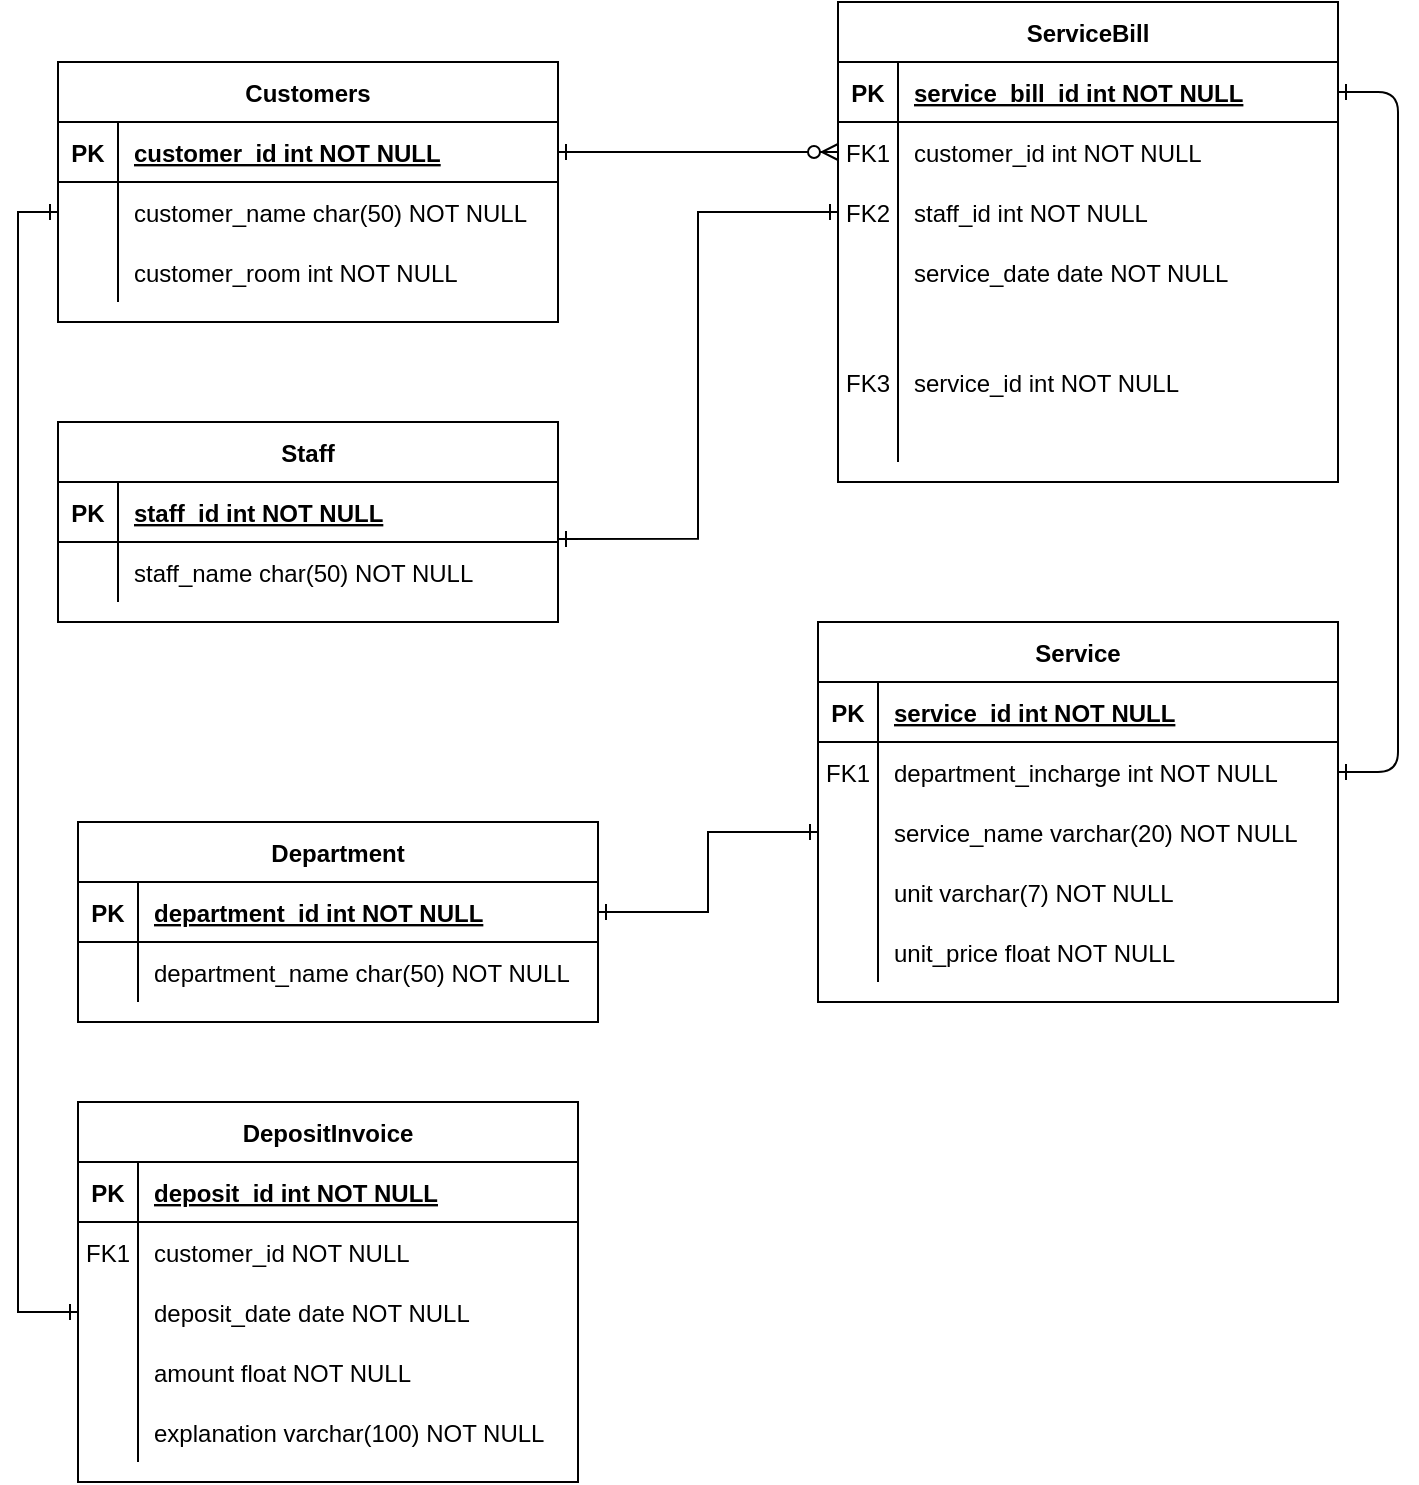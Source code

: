 <mxfile version="14.6.1" type="github">
  <diagram id="R2lEEEUBdFMjLlhIrx00" name="Page-1">
    <mxGraphModel dx="1108" dy="402" grid="1" gridSize="10" guides="1" tooltips="1" connect="1" arrows="1" fold="1" page="1" pageScale="1" pageWidth="850" pageHeight="1100" math="0" shadow="0" extFonts="Permanent Marker^https://fonts.googleapis.com/css?family=Permanent+Marker">
      <root>
        <mxCell id="0" />
        <mxCell id="1" parent="0" />
        <mxCell id="C-vyLk0tnHw3VtMMgP7b-1" value="" style="edgeStyle=entityRelationEdgeStyle;endArrow=ERzeroToMany;startArrow=ERone;endFill=1;startFill=0;" parent="1" source="C-vyLk0tnHw3VtMMgP7b-24" target="C-vyLk0tnHw3VtMMgP7b-6" edge="1">
          <mxGeometry width="100" height="100" relative="1" as="geometry">
            <mxPoint x="340" y="720" as="sourcePoint" />
            <mxPoint x="440" y="620" as="targetPoint" />
          </mxGeometry>
        </mxCell>
        <mxCell id="C-vyLk0tnHw3VtMMgP7b-12" value="" style="edgeStyle=entityRelationEdgeStyle;endArrow=ERone;startArrow=ERone;endFill=0;startFill=0;" parent="1" source="C-vyLk0tnHw3VtMMgP7b-3" target="C-vyLk0tnHw3VtMMgP7b-17" edge="1">
          <mxGeometry width="100" height="100" relative="1" as="geometry">
            <mxPoint x="400" y="180" as="sourcePoint" />
            <mxPoint x="460" y="205" as="targetPoint" />
          </mxGeometry>
        </mxCell>
        <mxCell id="C-vyLk0tnHw3VtMMgP7b-2" value="ServiceBill" style="shape=table;startSize=30;container=1;collapsible=1;childLayout=tableLayout;fixedRows=1;rowLines=0;fontStyle=1;align=center;resizeLast=1;" parent="1" vertex="1">
          <mxGeometry x="510" y="90" width="250" height="240" as="geometry" />
        </mxCell>
        <mxCell id="C-vyLk0tnHw3VtMMgP7b-3" value="" style="shape=partialRectangle;collapsible=0;dropTarget=0;pointerEvents=0;fillColor=none;points=[[0,0.5],[1,0.5]];portConstraint=eastwest;top=0;left=0;right=0;bottom=1;" parent="C-vyLk0tnHw3VtMMgP7b-2" vertex="1">
          <mxGeometry y="30" width="250" height="30" as="geometry" />
        </mxCell>
        <mxCell id="C-vyLk0tnHw3VtMMgP7b-4" value="PK" style="shape=partialRectangle;overflow=hidden;connectable=0;fillColor=none;top=0;left=0;bottom=0;right=0;fontStyle=1;" parent="C-vyLk0tnHw3VtMMgP7b-3" vertex="1">
          <mxGeometry width="30" height="30" as="geometry" />
        </mxCell>
        <mxCell id="C-vyLk0tnHw3VtMMgP7b-5" value="service_bill_id int NOT NULL " style="shape=partialRectangle;overflow=hidden;connectable=0;fillColor=none;top=0;left=0;bottom=0;right=0;align=left;spacingLeft=6;fontStyle=5;" parent="C-vyLk0tnHw3VtMMgP7b-3" vertex="1">
          <mxGeometry x="30" width="220" height="30" as="geometry" />
        </mxCell>
        <mxCell id="C-vyLk0tnHw3VtMMgP7b-6" value="" style="shape=partialRectangle;collapsible=0;dropTarget=0;pointerEvents=0;fillColor=none;points=[[0,0.5],[1,0.5]];portConstraint=eastwest;top=0;left=0;right=0;bottom=0;" parent="C-vyLk0tnHw3VtMMgP7b-2" vertex="1">
          <mxGeometry y="60" width="250" height="30" as="geometry" />
        </mxCell>
        <mxCell id="C-vyLk0tnHw3VtMMgP7b-7" value="FK1" style="shape=partialRectangle;overflow=hidden;connectable=0;fillColor=none;top=0;left=0;bottom=0;right=0;" parent="C-vyLk0tnHw3VtMMgP7b-6" vertex="1">
          <mxGeometry width="30" height="30" as="geometry" />
        </mxCell>
        <mxCell id="C-vyLk0tnHw3VtMMgP7b-8" value="customer_id int NOT NULL" style="shape=partialRectangle;overflow=hidden;connectable=0;fillColor=none;top=0;left=0;bottom=0;right=0;align=left;spacingLeft=6;" parent="C-vyLk0tnHw3VtMMgP7b-6" vertex="1">
          <mxGeometry x="30" width="220" height="30" as="geometry" />
        </mxCell>
        <mxCell id="3VsKUPw2C42cCpVu3yYq-6" value="" style="shape=partialRectangle;collapsible=0;dropTarget=0;pointerEvents=0;fillColor=none;points=[[0,0.5],[1,0.5]];portConstraint=eastwest;top=0;left=0;right=0;bottom=0;" parent="C-vyLk0tnHw3VtMMgP7b-2" vertex="1">
          <mxGeometry y="90" width="250" height="30" as="geometry" />
        </mxCell>
        <mxCell id="3VsKUPw2C42cCpVu3yYq-7" value="FK2" style="shape=partialRectangle;overflow=hidden;connectable=0;fillColor=none;top=0;left=0;bottom=0;right=0;" parent="3VsKUPw2C42cCpVu3yYq-6" vertex="1">
          <mxGeometry width="30" height="30" as="geometry" />
        </mxCell>
        <mxCell id="3VsKUPw2C42cCpVu3yYq-8" value="staff_id int NOT NULL" style="shape=partialRectangle;overflow=hidden;connectable=0;fillColor=none;top=0;left=0;bottom=0;right=0;align=left;spacingLeft=6;" parent="3VsKUPw2C42cCpVu3yYq-6" vertex="1">
          <mxGeometry x="30" width="220" height="30" as="geometry" />
        </mxCell>
        <mxCell id="C-vyLk0tnHw3VtMMgP7b-9" value="" style="shape=partialRectangle;collapsible=0;dropTarget=0;pointerEvents=0;fillColor=none;points=[[0,0.5],[1,0.5]];portConstraint=eastwest;top=0;left=0;right=0;bottom=0;" parent="C-vyLk0tnHw3VtMMgP7b-2" vertex="1">
          <mxGeometry y="120" width="250" height="30" as="geometry" />
        </mxCell>
        <mxCell id="C-vyLk0tnHw3VtMMgP7b-10" value="" style="shape=partialRectangle;overflow=hidden;connectable=0;fillColor=none;top=0;left=0;bottom=0;right=0;" parent="C-vyLk0tnHw3VtMMgP7b-9" vertex="1">
          <mxGeometry width="30" height="30" as="geometry" />
        </mxCell>
        <mxCell id="C-vyLk0tnHw3VtMMgP7b-11" value="service_date date NOT NULL" style="shape=partialRectangle;overflow=hidden;connectable=0;fillColor=none;top=0;left=0;bottom=0;right=0;align=left;spacingLeft=6;" parent="C-vyLk0tnHw3VtMMgP7b-9" vertex="1">
          <mxGeometry x="30" width="220" height="30" as="geometry" />
        </mxCell>
        <mxCell id="3VsKUPw2C42cCpVu3yYq-26" value="" style="shape=partialRectangle;collapsible=0;dropTarget=0;pointerEvents=0;fillColor=none;points=[[0,0.5],[1,0.5]];portConstraint=eastwest;top=0;left=0;right=0;bottom=0;" parent="C-vyLk0tnHw3VtMMgP7b-2" vertex="1">
          <mxGeometry y="150" width="250" height="80" as="geometry" />
        </mxCell>
        <mxCell id="3VsKUPw2C42cCpVu3yYq-27" value="FK3" style="shape=partialRectangle;overflow=hidden;connectable=0;fillColor=none;top=0;left=0;bottom=0;right=0;" parent="3VsKUPw2C42cCpVu3yYq-26" vertex="1">
          <mxGeometry width="30" height="80" as="geometry" />
        </mxCell>
        <mxCell id="3VsKUPw2C42cCpVu3yYq-28" value="service_id int NOT NULL" style="shape=partialRectangle;overflow=hidden;connectable=0;fillColor=none;top=0;left=0;bottom=0;right=0;align=left;spacingLeft=6;" parent="3VsKUPw2C42cCpVu3yYq-26" vertex="1">
          <mxGeometry x="30" width="220" height="80" as="geometry" />
        </mxCell>
        <mxCell id="C-vyLk0tnHw3VtMMgP7b-13" value="Service" style="shape=table;startSize=30;container=1;collapsible=1;childLayout=tableLayout;fixedRows=1;rowLines=0;fontStyle=1;align=center;resizeLast=1;" parent="1" vertex="1">
          <mxGeometry x="500" y="400" width="260" height="190" as="geometry" />
        </mxCell>
        <mxCell id="C-vyLk0tnHw3VtMMgP7b-14" value="" style="shape=partialRectangle;collapsible=0;dropTarget=0;pointerEvents=0;fillColor=none;points=[[0,0.5],[1,0.5]];portConstraint=eastwest;top=0;left=0;right=0;bottom=1;" parent="C-vyLk0tnHw3VtMMgP7b-13" vertex="1">
          <mxGeometry y="30" width="260" height="30" as="geometry" />
        </mxCell>
        <mxCell id="C-vyLk0tnHw3VtMMgP7b-15" value="PK" style="shape=partialRectangle;overflow=hidden;connectable=0;fillColor=none;top=0;left=0;bottom=0;right=0;fontStyle=1;" parent="C-vyLk0tnHw3VtMMgP7b-14" vertex="1">
          <mxGeometry width="30" height="30" as="geometry" />
        </mxCell>
        <mxCell id="C-vyLk0tnHw3VtMMgP7b-16" value="service_id int NOT NULL " style="shape=partialRectangle;overflow=hidden;connectable=0;fillColor=none;top=0;left=0;bottom=0;right=0;align=left;spacingLeft=6;fontStyle=5;" parent="C-vyLk0tnHw3VtMMgP7b-14" vertex="1">
          <mxGeometry x="30" width="230" height="30" as="geometry" />
        </mxCell>
        <mxCell id="C-vyLk0tnHw3VtMMgP7b-17" value="" style="shape=partialRectangle;collapsible=0;dropTarget=0;pointerEvents=0;fillColor=none;points=[[0,0.5],[1,0.5]];portConstraint=eastwest;top=0;left=0;right=0;bottom=0;" parent="C-vyLk0tnHw3VtMMgP7b-13" vertex="1">
          <mxGeometry y="60" width="260" height="30" as="geometry" />
        </mxCell>
        <mxCell id="C-vyLk0tnHw3VtMMgP7b-18" value="FK1" style="shape=partialRectangle;overflow=hidden;connectable=0;fillColor=none;top=0;left=0;bottom=0;right=0;" parent="C-vyLk0tnHw3VtMMgP7b-17" vertex="1">
          <mxGeometry width="30" height="30" as="geometry" />
        </mxCell>
        <mxCell id="C-vyLk0tnHw3VtMMgP7b-19" value="department_incharge int NOT NULL" style="shape=partialRectangle;overflow=hidden;connectable=0;fillColor=none;top=0;left=0;bottom=0;right=0;align=left;spacingLeft=6;" parent="C-vyLk0tnHw3VtMMgP7b-17" vertex="1">
          <mxGeometry x="30" width="230" height="30" as="geometry" />
        </mxCell>
        <mxCell id="3VsKUPw2C42cCpVu3yYq-75" value="" style="shape=partialRectangle;collapsible=0;dropTarget=0;pointerEvents=0;fillColor=none;points=[[0,0.5],[1,0.5]];portConstraint=eastwest;top=0;left=0;right=0;bottom=0;" parent="C-vyLk0tnHw3VtMMgP7b-13" vertex="1">
          <mxGeometry y="90" width="260" height="30" as="geometry" />
        </mxCell>
        <mxCell id="3VsKUPw2C42cCpVu3yYq-76" value="" style="shape=partialRectangle;overflow=hidden;connectable=0;fillColor=none;top=0;left=0;bottom=0;right=0;" parent="3VsKUPw2C42cCpVu3yYq-75" vertex="1">
          <mxGeometry width="30" height="30" as="geometry" />
        </mxCell>
        <mxCell id="3VsKUPw2C42cCpVu3yYq-77" value="service_name varchar(20) NOT NULL" style="shape=partialRectangle;overflow=hidden;connectable=0;fillColor=none;top=0;left=0;bottom=0;right=0;align=left;spacingLeft=6;" parent="3VsKUPw2C42cCpVu3yYq-75" vertex="1">
          <mxGeometry x="30" width="230" height="30" as="geometry" />
        </mxCell>
        <mxCell id="3VsKUPw2C42cCpVu3yYq-29" value="" style="shape=partialRectangle;collapsible=0;dropTarget=0;pointerEvents=0;fillColor=none;points=[[0,0.5],[1,0.5]];portConstraint=eastwest;top=0;left=0;right=0;bottom=0;" parent="C-vyLk0tnHw3VtMMgP7b-13" vertex="1">
          <mxGeometry y="120" width="260" height="30" as="geometry" />
        </mxCell>
        <mxCell id="3VsKUPw2C42cCpVu3yYq-30" value="" style="shape=partialRectangle;overflow=hidden;connectable=0;fillColor=none;top=0;left=0;bottom=0;right=0;" parent="3VsKUPw2C42cCpVu3yYq-29" vertex="1">
          <mxGeometry width="30" height="30" as="geometry" />
        </mxCell>
        <mxCell id="3VsKUPw2C42cCpVu3yYq-31" value="unit varchar(7) NOT NULL" style="shape=partialRectangle;overflow=hidden;connectable=0;fillColor=none;top=0;left=0;bottom=0;right=0;align=left;spacingLeft=6;" parent="3VsKUPw2C42cCpVu3yYq-29" vertex="1">
          <mxGeometry x="30" width="230" height="30" as="geometry" />
        </mxCell>
        <mxCell id="3VsKUPw2C42cCpVu3yYq-32" value="" style="shape=partialRectangle;collapsible=0;dropTarget=0;pointerEvents=0;fillColor=none;points=[[0,0.5],[1,0.5]];portConstraint=eastwest;top=0;left=0;right=0;bottom=0;" parent="C-vyLk0tnHw3VtMMgP7b-13" vertex="1">
          <mxGeometry y="150" width="260" height="30" as="geometry" />
        </mxCell>
        <mxCell id="3VsKUPw2C42cCpVu3yYq-33" value="" style="shape=partialRectangle;overflow=hidden;connectable=0;fillColor=none;top=0;left=0;bottom=0;right=0;" parent="3VsKUPw2C42cCpVu3yYq-32" vertex="1">
          <mxGeometry width="30" height="30" as="geometry" />
        </mxCell>
        <mxCell id="3VsKUPw2C42cCpVu3yYq-34" value="unit_price float NOT NULL" style="shape=partialRectangle;overflow=hidden;connectable=0;fillColor=none;top=0;left=0;bottom=0;right=0;align=left;spacingLeft=6;" parent="3VsKUPw2C42cCpVu3yYq-32" vertex="1">
          <mxGeometry x="30" width="230" height="30" as="geometry" />
        </mxCell>
        <mxCell id="C-vyLk0tnHw3VtMMgP7b-23" value="Customers" style="shape=table;startSize=30;container=1;collapsible=1;childLayout=tableLayout;fixedRows=1;rowLines=0;fontStyle=1;align=center;resizeLast=1;" parent="1" vertex="1">
          <mxGeometry x="120" y="120" width="250" height="130" as="geometry" />
        </mxCell>
        <mxCell id="C-vyLk0tnHw3VtMMgP7b-24" value="" style="shape=partialRectangle;collapsible=0;dropTarget=0;pointerEvents=0;fillColor=none;points=[[0,0.5],[1,0.5]];portConstraint=eastwest;top=0;left=0;right=0;bottom=1;" parent="C-vyLk0tnHw3VtMMgP7b-23" vertex="1">
          <mxGeometry y="30" width="250" height="30" as="geometry" />
        </mxCell>
        <mxCell id="C-vyLk0tnHw3VtMMgP7b-25" value="PK" style="shape=partialRectangle;overflow=hidden;connectable=0;fillColor=none;top=0;left=0;bottom=0;right=0;fontStyle=1;" parent="C-vyLk0tnHw3VtMMgP7b-24" vertex="1">
          <mxGeometry width="30" height="30" as="geometry" />
        </mxCell>
        <mxCell id="C-vyLk0tnHw3VtMMgP7b-26" value="customer_id int NOT NULL " style="shape=partialRectangle;overflow=hidden;connectable=0;fillColor=none;top=0;left=0;bottom=0;right=0;align=left;spacingLeft=6;fontStyle=5;" parent="C-vyLk0tnHw3VtMMgP7b-24" vertex="1">
          <mxGeometry x="30" width="220" height="30" as="geometry" />
        </mxCell>
        <mxCell id="C-vyLk0tnHw3VtMMgP7b-27" value="" style="shape=partialRectangle;collapsible=0;dropTarget=0;pointerEvents=0;fillColor=none;points=[[0,0.5],[1,0.5]];portConstraint=eastwest;top=0;left=0;right=0;bottom=0;" parent="C-vyLk0tnHw3VtMMgP7b-23" vertex="1">
          <mxGeometry y="60" width="250" height="30" as="geometry" />
        </mxCell>
        <mxCell id="C-vyLk0tnHw3VtMMgP7b-28" value="" style="shape=partialRectangle;overflow=hidden;connectable=0;fillColor=none;top=0;left=0;bottom=0;right=0;" parent="C-vyLk0tnHw3VtMMgP7b-27" vertex="1">
          <mxGeometry width="30" height="30" as="geometry" />
        </mxCell>
        <mxCell id="C-vyLk0tnHw3VtMMgP7b-29" value="customer_name char(50) NOT NULL" style="shape=partialRectangle;overflow=hidden;connectable=0;fillColor=none;top=0;left=0;bottom=0;right=0;align=left;spacingLeft=6;" parent="C-vyLk0tnHw3VtMMgP7b-27" vertex="1">
          <mxGeometry x="30" width="220" height="30" as="geometry" />
        </mxCell>
        <mxCell id="3VsKUPw2C42cCpVu3yYq-3" value="" style="shape=partialRectangle;collapsible=0;dropTarget=0;pointerEvents=0;fillColor=none;points=[[0,0.5],[1,0.5]];portConstraint=eastwest;top=0;left=0;right=0;bottom=0;" parent="C-vyLk0tnHw3VtMMgP7b-23" vertex="1">
          <mxGeometry y="90" width="250" height="30" as="geometry" />
        </mxCell>
        <mxCell id="3VsKUPw2C42cCpVu3yYq-4" value="" style="shape=partialRectangle;overflow=hidden;connectable=0;fillColor=none;top=0;left=0;bottom=0;right=0;" parent="3VsKUPw2C42cCpVu3yYq-3" vertex="1">
          <mxGeometry width="30" height="30" as="geometry" />
        </mxCell>
        <mxCell id="3VsKUPw2C42cCpVu3yYq-5" value="customer_room int NOT NULL" style="shape=partialRectangle;overflow=hidden;connectable=0;fillColor=none;top=0;left=0;bottom=0;right=0;align=left;spacingLeft=6;" parent="3VsKUPw2C42cCpVu3yYq-3" vertex="1">
          <mxGeometry x="30" width="220" height="30" as="geometry" />
        </mxCell>
        <mxCell id="3VsKUPw2C42cCpVu3yYq-9" value="Staff" style="shape=table;startSize=30;container=1;collapsible=1;childLayout=tableLayout;fixedRows=1;rowLines=0;fontStyle=1;align=center;resizeLast=1;" parent="1" vertex="1">
          <mxGeometry x="120" y="300" width="250" height="100" as="geometry" />
        </mxCell>
        <mxCell id="3VsKUPw2C42cCpVu3yYq-10" value="" style="shape=partialRectangle;collapsible=0;dropTarget=0;pointerEvents=0;fillColor=none;points=[[0,0.5],[1,0.5]];portConstraint=eastwest;top=0;left=0;right=0;bottom=1;" parent="3VsKUPw2C42cCpVu3yYq-9" vertex="1">
          <mxGeometry y="30" width="250" height="30" as="geometry" />
        </mxCell>
        <mxCell id="3VsKUPw2C42cCpVu3yYq-11" value="PK" style="shape=partialRectangle;overflow=hidden;connectable=0;fillColor=none;top=0;left=0;bottom=0;right=0;fontStyle=1;" parent="3VsKUPw2C42cCpVu3yYq-10" vertex="1">
          <mxGeometry width="30" height="30" as="geometry" />
        </mxCell>
        <mxCell id="3VsKUPw2C42cCpVu3yYq-12" value="staff_id int NOT NULL " style="shape=partialRectangle;overflow=hidden;connectable=0;fillColor=none;top=0;left=0;bottom=0;right=0;align=left;spacingLeft=6;fontStyle=5;" parent="3VsKUPw2C42cCpVu3yYq-10" vertex="1">
          <mxGeometry x="30" width="220" height="30" as="geometry" />
        </mxCell>
        <mxCell id="3VsKUPw2C42cCpVu3yYq-13" value="" style="shape=partialRectangle;collapsible=0;dropTarget=0;pointerEvents=0;fillColor=none;points=[[0,0.5],[1,0.5]];portConstraint=eastwest;top=0;left=0;right=0;bottom=0;" parent="3VsKUPw2C42cCpVu3yYq-9" vertex="1">
          <mxGeometry y="60" width="250" height="30" as="geometry" />
        </mxCell>
        <mxCell id="3VsKUPw2C42cCpVu3yYq-14" value="" style="shape=partialRectangle;overflow=hidden;connectable=0;fillColor=none;top=0;left=0;bottom=0;right=0;" parent="3VsKUPw2C42cCpVu3yYq-13" vertex="1">
          <mxGeometry width="30" height="30" as="geometry" />
        </mxCell>
        <mxCell id="3VsKUPw2C42cCpVu3yYq-15" value="staff_name char(50) NOT NULL" style="shape=partialRectangle;overflow=hidden;connectable=0;fillColor=none;top=0;left=0;bottom=0;right=0;align=left;spacingLeft=6;" parent="3VsKUPw2C42cCpVu3yYq-13" vertex="1">
          <mxGeometry x="30" width="220" height="30" as="geometry" />
        </mxCell>
        <mxCell id="3VsKUPw2C42cCpVu3yYq-19" value="Department" style="shape=table;startSize=30;container=1;collapsible=1;childLayout=tableLayout;fixedRows=1;rowLines=0;fontStyle=1;align=center;resizeLast=1;" parent="1" vertex="1">
          <mxGeometry x="130" y="500" width="260" height="100" as="geometry" />
        </mxCell>
        <mxCell id="3VsKUPw2C42cCpVu3yYq-20" value="" style="shape=partialRectangle;collapsible=0;dropTarget=0;pointerEvents=0;fillColor=none;points=[[0,0.5],[1,0.5]];portConstraint=eastwest;top=0;left=0;right=0;bottom=1;" parent="3VsKUPw2C42cCpVu3yYq-19" vertex="1">
          <mxGeometry y="30" width="260" height="30" as="geometry" />
        </mxCell>
        <mxCell id="3VsKUPw2C42cCpVu3yYq-21" value="PK" style="shape=partialRectangle;overflow=hidden;connectable=0;fillColor=none;top=0;left=0;bottom=0;right=0;fontStyle=1;" parent="3VsKUPw2C42cCpVu3yYq-20" vertex="1">
          <mxGeometry width="30" height="30" as="geometry" />
        </mxCell>
        <mxCell id="3VsKUPw2C42cCpVu3yYq-22" value="department_id int NOT NULL " style="shape=partialRectangle;overflow=hidden;connectable=0;fillColor=none;top=0;left=0;bottom=0;right=0;align=left;spacingLeft=6;fontStyle=5;" parent="3VsKUPw2C42cCpVu3yYq-20" vertex="1">
          <mxGeometry x="30" width="230" height="30" as="geometry" />
        </mxCell>
        <mxCell id="3VsKUPw2C42cCpVu3yYq-23" value="" style="shape=partialRectangle;collapsible=0;dropTarget=0;pointerEvents=0;fillColor=none;points=[[0,0.5],[1,0.5]];portConstraint=eastwest;top=0;left=0;right=0;bottom=0;" parent="3VsKUPw2C42cCpVu3yYq-19" vertex="1">
          <mxGeometry y="60" width="260" height="30" as="geometry" />
        </mxCell>
        <mxCell id="3VsKUPw2C42cCpVu3yYq-24" value="" style="shape=partialRectangle;overflow=hidden;connectable=0;fillColor=none;top=0;left=0;bottom=0;right=0;" parent="3VsKUPw2C42cCpVu3yYq-23" vertex="1">
          <mxGeometry width="30" height="30" as="geometry" />
        </mxCell>
        <mxCell id="3VsKUPw2C42cCpVu3yYq-25" value="department_name char(50) NOT NULL" style="shape=partialRectangle;overflow=hidden;connectable=0;fillColor=none;top=0;left=0;bottom=0;right=0;align=left;spacingLeft=6;" parent="3VsKUPw2C42cCpVu3yYq-23" vertex="1">
          <mxGeometry x="30" width="230" height="30" as="geometry" />
        </mxCell>
        <mxCell id="3VsKUPw2C42cCpVu3yYq-38" value="DepositInvoice" style="shape=table;startSize=30;container=1;collapsible=1;childLayout=tableLayout;fixedRows=1;rowLines=0;fontStyle=1;align=center;resizeLast=1;" parent="1" vertex="1">
          <mxGeometry x="130" y="640" width="250" height="190" as="geometry" />
        </mxCell>
        <mxCell id="3VsKUPw2C42cCpVu3yYq-39" value="" style="shape=partialRectangle;collapsible=0;dropTarget=0;pointerEvents=0;fillColor=none;points=[[0,0.5],[1,0.5]];portConstraint=eastwest;top=0;left=0;right=0;bottom=1;" parent="3VsKUPw2C42cCpVu3yYq-38" vertex="1">
          <mxGeometry y="30" width="250" height="30" as="geometry" />
        </mxCell>
        <mxCell id="3VsKUPw2C42cCpVu3yYq-40" value="PK" style="shape=partialRectangle;overflow=hidden;connectable=0;fillColor=none;top=0;left=0;bottom=0;right=0;fontStyle=1;" parent="3VsKUPw2C42cCpVu3yYq-39" vertex="1">
          <mxGeometry width="30" height="30" as="geometry" />
        </mxCell>
        <mxCell id="3VsKUPw2C42cCpVu3yYq-41" value="deposit_id int NOT NULL " style="shape=partialRectangle;overflow=hidden;connectable=0;fillColor=none;top=0;left=0;bottom=0;right=0;align=left;spacingLeft=6;fontStyle=5;" parent="3VsKUPw2C42cCpVu3yYq-39" vertex="1">
          <mxGeometry x="30" width="220" height="30" as="geometry" />
        </mxCell>
        <mxCell id="3VsKUPw2C42cCpVu3yYq-48" value="" style="shape=partialRectangle;collapsible=0;dropTarget=0;pointerEvents=0;fillColor=none;points=[[0,0.5],[1,0.5]];portConstraint=eastwest;top=0;left=0;right=0;bottom=0;" parent="3VsKUPw2C42cCpVu3yYq-38" vertex="1">
          <mxGeometry y="60" width="250" height="30" as="geometry" />
        </mxCell>
        <mxCell id="3VsKUPw2C42cCpVu3yYq-49" value="FK1" style="shape=partialRectangle;overflow=hidden;connectable=0;fillColor=none;top=0;left=0;bottom=0;right=0;" parent="3VsKUPw2C42cCpVu3yYq-48" vertex="1">
          <mxGeometry width="30" height="30" as="geometry" />
        </mxCell>
        <mxCell id="3VsKUPw2C42cCpVu3yYq-50" value="customer_id NOT NULL" style="shape=partialRectangle;overflow=hidden;connectable=0;fillColor=none;top=0;left=0;bottom=0;right=0;align=left;spacingLeft=6;" parent="3VsKUPw2C42cCpVu3yYq-48" vertex="1">
          <mxGeometry x="30" width="220" height="30" as="geometry" />
        </mxCell>
        <mxCell id="3VsKUPw2C42cCpVu3yYq-42" value="" style="shape=partialRectangle;collapsible=0;dropTarget=0;pointerEvents=0;fillColor=none;points=[[0,0.5],[1,0.5]];portConstraint=eastwest;top=0;left=0;right=0;bottom=0;" parent="3VsKUPw2C42cCpVu3yYq-38" vertex="1">
          <mxGeometry y="90" width="250" height="30" as="geometry" />
        </mxCell>
        <mxCell id="3VsKUPw2C42cCpVu3yYq-43" value="" style="shape=partialRectangle;overflow=hidden;connectable=0;fillColor=none;top=0;left=0;bottom=0;right=0;" parent="3VsKUPw2C42cCpVu3yYq-42" vertex="1">
          <mxGeometry width="30" height="30" as="geometry" />
        </mxCell>
        <mxCell id="3VsKUPw2C42cCpVu3yYq-44" value="deposit_date date NOT NULL" style="shape=partialRectangle;overflow=hidden;connectable=0;fillColor=none;top=0;left=0;bottom=0;right=0;align=left;spacingLeft=6;" parent="3VsKUPw2C42cCpVu3yYq-42" vertex="1">
          <mxGeometry x="30" width="220" height="30" as="geometry" />
        </mxCell>
        <mxCell id="3VsKUPw2C42cCpVu3yYq-45" value="" style="shape=partialRectangle;collapsible=0;dropTarget=0;pointerEvents=0;fillColor=none;points=[[0,0.5],[1,0.5]];portConstraint=eastwest;top=0;left=0;right=0;bottom=0;" parent="3VsKUPw2C42cCpVu3yYq-38" vertex="1">
          <mxGeometry y="120" width="250" height="30" as="geometry" />
        </mxCell>
        <mxCell id="3VsKUPw2C42cCpVu3yYq-46" value="" style="shape=partialRectangle;overflow=hidden;connectable=0;fillColor=none;top=0;left=0;bottom=0;right=0;" parent="3VsKUPw2C42cCpVu3yYq-45" vertex="1">
          <mxGeometry width="30" height="30" as="geometry" />
        </mxCell>
        <mxCell id="3VsKUPw2C42cCpVu3yYq-47" value="amount float NOT NULL" style="shape=partialRectangle;overflow=hidden;connectable=0;fillColor=none;top=0;left=0;bottom=0;right=0;align=left;spacingLeft=6;" parent="3VsKUPw2C42cCpVu3yYq-45" vertex="1">
          <mxGeometry x="30" width="220" height="30" as="geometry" />
        </mxCell>
        <mxCell id="3VsKUPw2C42cCpVu3yYq-54" value="" style="shape=partialRectangle;collapsible=0;dropTarget=0;pointerEvents=0;fillColor=none;points=[[0,0.5],[1,0.5]];portConstraint=eastwest;top=0;left=0;right=0;bottom=0;" parent="3VsKUPw2C42cCpVu3yYq-38" vertex="1">
          <mxGeometry y="150" width="250" height="30" as="geometry" />
        </mxCell>
        <mxCell id="3VsKUPw2C42cCpVu3yYq-55" value="" style="shape=partialRectangle;overflow=hidden;connectable=0;fillColor=none;top=0;left=0;bottom=0;right=0;" parent="3VsKUPw2C42cCpVu3yYq-54" vertex="1">
          <mxGeometry width="30" height="30" as="geometry" />
        </mxCell>
        <mxCell id="3VsKUPw2C42cCpVu3yYq-56" value="explanation varchar(100) NOT NULL" style="shape=partialRectangle;overflow=hidden;connectable=0;fillColor=none;top=0;left=0;bottom=0;right=0;align=left;spacingLeft=6;" parent="3VsKUPw2C42cCpVu3yYq-54" vertex="1">
          <mxGeometry x="30" width="220" height="30" as="geometry" />
        </mxCell>
        <mxCell id="3VsKUPw2C42cCpVu3yYq-57" style="edgeStyle=orthogonalEdgeStyle;rounded=0;orthogonalLoop=1;jettySize=auto;html=1;exitX=0;exitY=0.5;exitDx=0;exitDy=0;entryX=1;entryY=-0.052;entryDx=0;entryDy=0;entryPerimeter=0;endArrow=ERone;endFill=0;startArrow=ERone;startFill=0;" parent="1" source="3VsKUPw2C42cCpVu3yYq-6" target="3VsKUPw2C42cCpVu3yYq-13" edge="1">
          <mxGeometry relative="1" as="geometry" />
        </mxCell>
        <mxCell id="3VsKUPw2C42cCpVu3yYq-78" style="edgeStyle=orthogonalEdgeStyle;rounded=0;orthogonalLoop=1;jettySize=auto;html=1;exitX=0;exitY=0.5;exitDx=0;exitDy=0;entryX=1;entryY=0.5;entryDx=0;entryDy=0;startArrow=ERone;startFill=0;endArrow=ERone;endFill=0;" parent="1" source="3VsKUPw2C42cCpVu3yYq-75" target="3VsKUPw2C42cCpVu3yYq-20" edge="1">
          <mxGeometry relative="1" as="geometry" />
        </mxCell>
        <mxCell id="3VsKUPw2C42cCpVu3yYq-80" style="edgeStyle=orthogonalEdgeStyle;rounded=0;orthogonalLoop=1;jettySize=auto;html=1;exitX=0;exitY=0.5;exitDx=0;exitDy=0;startArrow=ERone;startFill=0;endArrow=ERone;endFill=0;entryX=0;entryY=0.5;entryDx=0;entryDy=0;" parent="1" source="C-vyLk0tnHw3VtMMgP7b-27" target="3VsKUPw2C42cCpVu3yYq-42" edge="1">
          <mxGeometry relative="1" as="geometry">
            <mxPoint x="80" y="736" as="targetPoint" />
          </mxGeometry>
        </mxCell>
      </root>
    </mxGraphModel>
  </diagram>
</mxfile>

